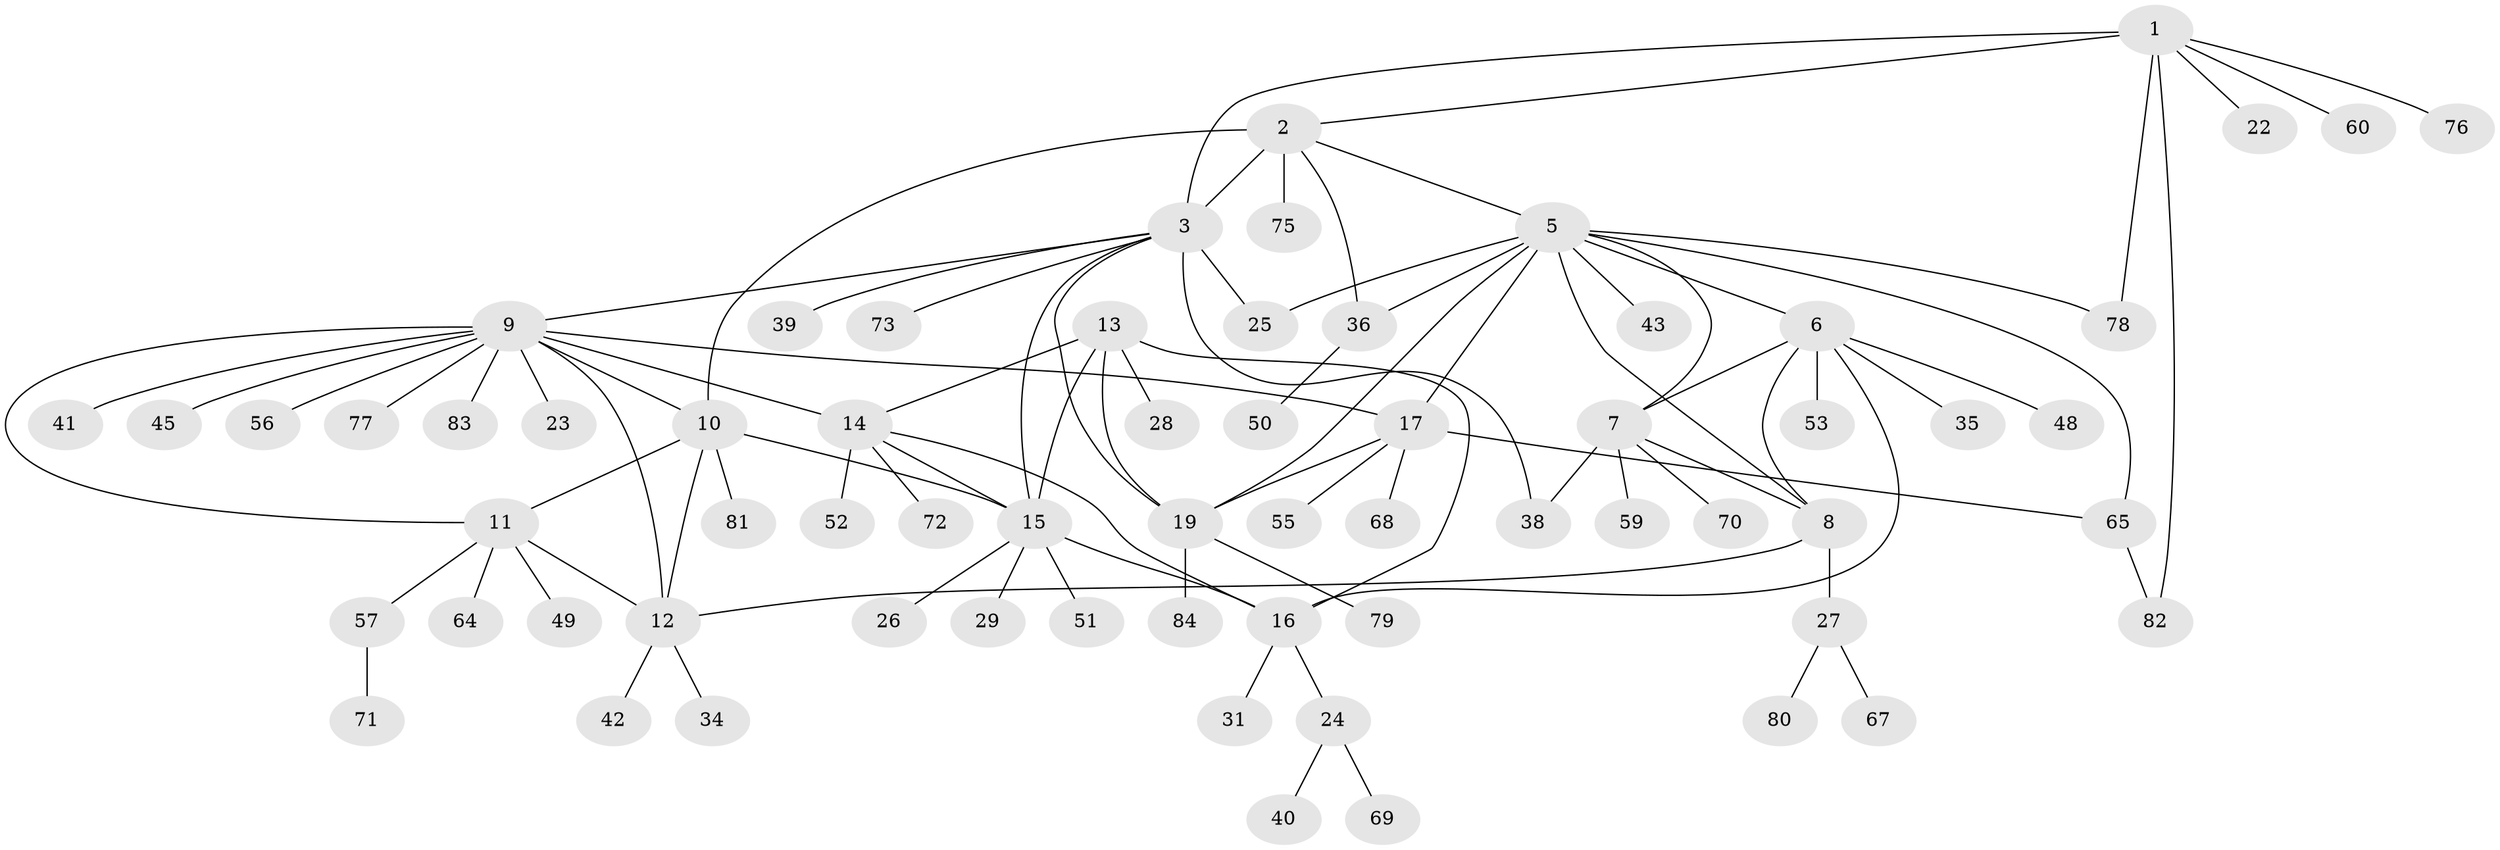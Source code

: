 // original degree distribution, {8: 0.05747126436781609, 5: 0.04597701149425287, 9: 0.011494252873563218, 7: 0.04597701149425287, 6: 0.05747126436781609, 10: 0.011494252873563218, 1: 0.5632183908045977, 2: 0.13793103448275862, 4: 0.022988505747126436, 3: 0.04597701149425287}
// Generated by graph-tools (version 1.1) at 2025/42/03/06/25 10:42:14]
// undirected, 66 vertices, 90 edges
graph export_dot {
graph [start="1"]
  node [color=gray90,style=filled];
  1 [super="+33"];
  2 [super="+58"];
  3 [super="+4"];
  5 [super="+18"];
  6 [super="+87"];
  7 [super="+85"];
  8 [super="+21"];
  9 [super="+32"];
  10;
  11 [super="+47"];
  12 [super="+62"];
  13 [super="+66"];
  14 [super="+46"];
  15 [super="+30"];
  16;
  17 [super="+74"];
  19 [super="+20"];
  22 [super="+37"];
  23;
  24 [super="+86"];
  25;
  26;
  27;
  28;
  29;
  31 [super="+63"];
  34;
  35;
  36;
  38 [super="+54"];
  39;
  40;
  41;
  42 [super="+44"];
  43 [super="+61"];
  45;
  48;
  49;
  50;
  51;
  52;
  53;
  55;
  56;
  57;
  59;
  60;
  64;
  65;
  67;
  68;
  69;
  70;
  71;
  72;
  73;
  75;
  76;
  77;
  78;
  79;
  80;
  81;
  82;
  83;
  84;
  1 -- 2;
  1 -- 3 [weight=2];
  1 -- 22;
  1 -- 60;
  1 -- 76;
  1 -- 78;
  1 -- 82;
  2 -- 3 [weight=2];
  2 -- 5;
  2 -- 10;
  2 -- 36;
  2 -- 75;
  3 -- 15;
  3 -- 19;
  3 -- 25;
  3 -- 39;
  3 -- 73;
  3 -- 38;
  3 -- 9;
  5 -- 6;
  5 -- 7;
  5 -- 8;
  5 -- 36;
  5 -- 43;
  5 -- 65;
  5 -- 78;
  5 -- 17;
  5 -- 19 [weight=2];
  5 -- 25;
  6 -- 7;
  6 -- 8;
  6 -- 16;
  6 -- 35;
  6 -- 48;
  6 -- 53;
  7 -- 8;
  7 -- 38;
  7 -- 59;
  7 -- 70;
  8 -- 12;
  8 -- 27;
  9 -- 10;
  9 -- 11;
  9 -- 12;
  9 -- 14;
  9 -- 17;
  9 -- 23;
  9 -- 41;
  9 -- 77;
  9 -- 83;
  9 -- 56;
  9 -- 45;
  10 -- 11;
  10 -- 12;
  10 -- 81;
  10 -- 15;
  11 -- 12;
  11 -- 49;
  11 -- 64;
  11 -- 57;
  12 -- 34;
  12 -- 42;
  13 -- 14;
  13 -- 15;
  13 -- 16;
  13 -- 19;
  13 -- 28;
  14 -- 15;
  14 -- 16;
  14 -- 52;
  14 -- 72;
  15 -- 16;
  15 -- 26;
  15 -- 29;
  15 -- 51;
  16 -- 24;
  16 -- 31;
  17 -- 19 [weight=2];
  17 -- 55;
  17 -- 65;
  17 -- 68;
  19 -- 84;
  19 -- 79;
  24 -- 40;
  24 -- 69;
  27 -- 67;
  27 -- 80;
  36 -- 50;
  57 -- 71;
  65 -- 82;
}
